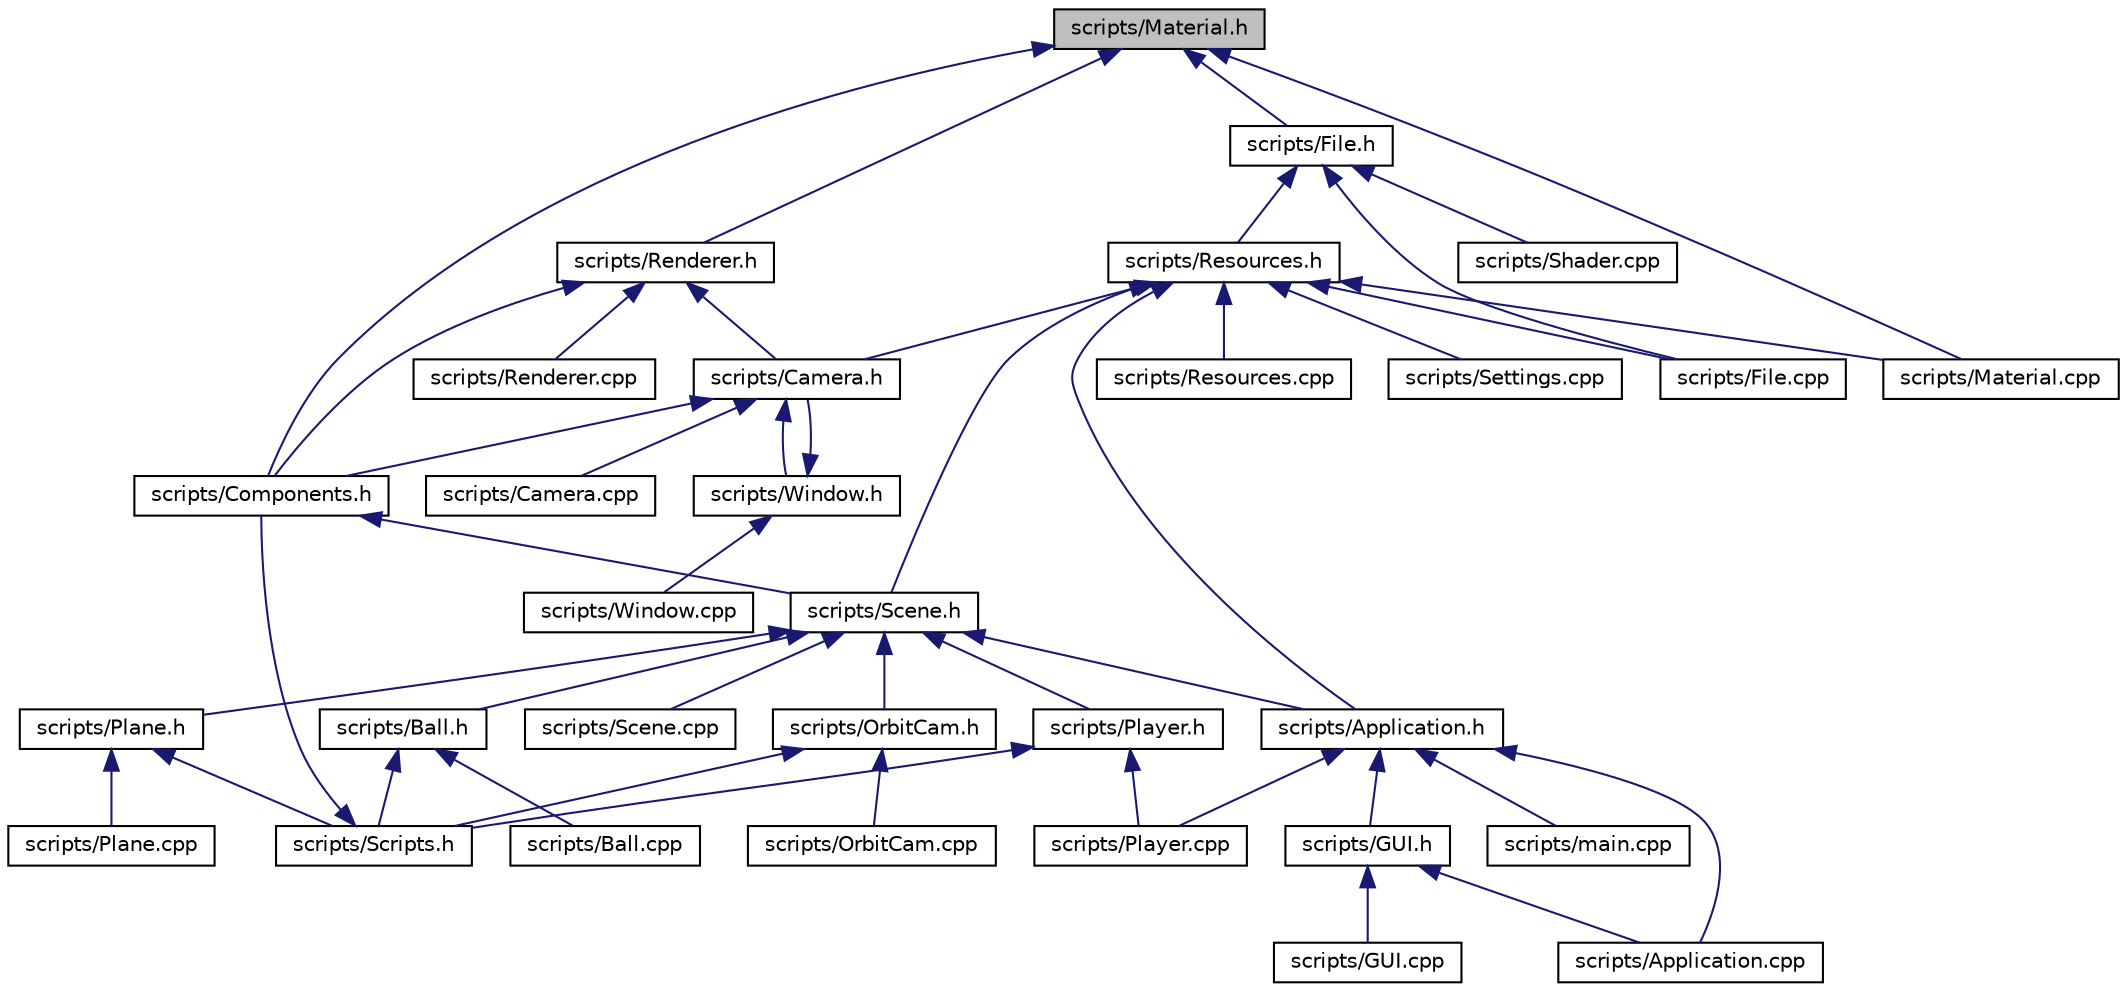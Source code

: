 digraph "scripts/Material.h"
{
 // LATEX_PDF_SIZE
  edge [fontname="Helvetica",fontsize="10",labelfontname="Helvetica",labelfontsize="10"];
  node [fontname="Helvetica",fontsize="10",shape=record];
  Node1 [label="scripts/Material.h",height=0.2,width=0.4,color="black", fillcolor="grey75", style="filled", fontcolor="black",tooltip=" "];
  Node1 -> Node2 [dir="back",color="midnightblue",fontsize="10",style="solid"];
  Node2 [label="scripts/Components.h",height=0.2,width=0.4,color="black", fillcolor="white", style="filled",URL="$_components_8h.html",tooltip=" "];
  Node2 -> Node3 [dir="back",color="midnightblue",fontsize="10",style="solid"];
  Node3 [label="scripts/Scene.h",height=0.2,width=0.4,color="black", fillcolor="white", style="filled",URL="$_scene_8h.html",tooltip=" "];
  Node3 -> Node4 [dir="back",color="midnightblue",fontsize="10",style="solid"];
  Node4 [label="scripts/Application.h",height=0.2,width=0.4,color="black", fillcolor="white", style="filled",URL="$_application_8h.html",tooltip=" "];
  Node4 -> Node5 [dir="back",color="midnightblue",fontsize="10",style="solid"];
  Node5 [label="scripts/Application.cpp",height=0.2,width=0.4,color="black", fillcolor="white", style="filled",URL="$_application_8cpp.html",tooltip=" "];
  Node4 -> Node6 [dir="back",color="midnightblue",fontsize="10",style="solid"];
  Node6 [label="scripts/GUI.h",height=0.2,width=0.4,color="black", fillcolor="white", style="filled",URL="$_g_u_i_8h.html",tooltip=" "];
  Node6 -> Node5 [dir="back",color="midnightblue",fontsize="10",style="solid"];
  Node6 -> Node7 [dir="back",color="midnightblue",fontsize="10",style="solid"];
  Node7 [label="scripts/GUI.cpp",height=0.2,width=0.4,color="black", fillcolor="white", style="filled",URL="$_g_u_i_8cpp.html",tooltip=" "];
  Node4 -> Node8 [dir="back",color="midnightblue",fontsize="10",style="solid"];
  Node8 [label="scripts/main.cpp",height=0.2,width=0.4,color="black", fillcolor="white", style="filled",URL="$main_8cpp.html",tooltip=" "];
  Node4 -> Node9 [dir="back",color="midnightblue",fontsize="10",style="solid"];
  Node9 [label="scripts/Player.cpp",height=0.2,width=0.4,color="black", fillcolor="white", style="filled",URL="$_player_8cpp.html",tooltip=" "];
  Node3 -> Node10 [dir="back",color="midnightblue",fontsize="10",style="solid"];
  Node10 [label="scripts/Ball.h",height=0.2,width=0.4,color="black", fillcolor="white", style="filled",URL="$_ball_8h.html",tooltip=" "];
  Node10 -> Node11 [dir="back",color="midnightblue",fontsize="10",style="solid"];
  Node11 [label="scripts/Ball.cpp",height=0.2,width=0.4,color="black", fillcolor="white", style="filled",URL="$_ball_8cpp.html",tooltip=" "];
  Node10 -> Node12 [dir="back",color="midnightblue",fontsize="10",style="solid"];
  Node12 [label="scripts/Scripts.h",height=0.2,width=0.4,color="black", fillcolor="white", style="filled",URL="$_scripts_8h.html",tooltip=" "];
  Node12 -> Node2 [dir="back",color="midnightblue",fontsize="10",style="solid"];
  Node3 -> Node13 [dir="back",color="midnightblue",fontsize="10",style="solid"];
  Node13 [label="scripts/OrbitCam.h",height=0.2,width=0.4,color="black", fillcolor="white", style="filled",URL="$_orbit_cam_8h.html",tooltip=" "];
  Node13 -> Node14 [dir="back",color="midnightblue",fontsize="10",style="solid"];
  Node14 [label="scripts/OrbitCam.cpp",height=0.2,width=0.4,color="black", fillcolor="white", style="filled",URL="$_orbit_cam_8cpp.html",tooltip=" "];
  Node13 -> Node12 [dir="back",color="midnightblue",fontsize="10",style="solid"];
  Node3 -> Node15 [dir="back",color="midnightblue",fontsize="10",style="solid"];
  Node15 [label="scripts/Plane.h",height=0.2,width=0.4,color="black", fillcolor="white", style="filled",URL="$_plane_8h.html",tooltip=" "];
  Node15 -> Node16 [dir="back",color="midnightblue",fontsize="10",style="solid"];
  Node16 [label="scripts/Plane.cpp",height=0.2,width=0.4,color="black", fillcolor="white", style="filled",URL="$_plane_8cpp.html",tooltip=" "];
  Node15 -> Node12 [dir="back",color="midnightblue",fontsize="10",style="solid"];
  Node3 -> Node17 [dir="back",color="midnightblue",fontsize="10",style="solid"];
  Node17 [label="scripts/Player.h",height=0.2,width=0.4,color="black", fillcolor="white", style="filled",URL="$_player_8h.html",tooltip=" "];
  Node17 -> Node9 [dir="back",color="midnightblue",fontsize="10",style="solid"];
  Node17 -> Node12 [dir="back",color="midnightblue",fontsize="10",style="solid"];
  Node3 -> Node18 [dir="back",color="midnightblue",fontsize="10",style="solid"];
  Node18 [label="scripts/Scene.cpp",height=0.2,width=0.4,color="black", fillcolor="white", style="filled",URL="$_scene_8cpp.html",tooltip=" "];
  Node1 -> Node19 [dir="back",color="midnightblue",fontsize="10",style="solid"];
  Node19 [label="scripts/File.h",height=0.2,width=0.4,color="black", fillcolor="white", style="filled",URL="$_file_8h.html",tooltip=" "];
  Node19 -> Node20 [dir="back",color="midnightblue",fontsize="10",style="solid"];
  Node20 [label="scripts/File.cpp",height=0.2,width=0.4,color="black", fillcolor="white", style="filled",URL="$_file_8cpp.html",tooltip=" "];
  Node19 -> Node21 [dir="back",color="midnightblue",fontsize="10",style="solid"];
  Node21 [label="scripts/Resources.h",height=0.2,width=0.4,color="black", fillcolor="white", style="filled",URL="$_resources_8h.html",tooltip=" "];
  Node21 -> Node4 [dir="back",color="midnightblue",fontsize="10",style="solid"];
  Node21 -> Node22 [dir="back",color="midnightblue",fontsize="10",style="solid"];
  Node22 [label="scripts/Camera.h",height=0.2,width=0.4,color="black", fillcolor="white", style="filled",URL="$_camera_8h.html",tooltip=" "];
  Node22 -> Node23 [dir="back",color="midnightblue",fontsize="10",style="solid"];
  Node23 [label="scripts/Camera.cpp",height=0.2,width=0.4,color="black", fillcolor="white", style="filled",URL="$_camera_8cpp.html",tooltip=" "];
  Node22 -> Node2 [dir="back",color="midnightblue",fontsize="10",style="solid"];
  Node22 -> Node24 [dir="back",color="midnightblue",fontsize="10",style="solid"];
  Node24 [label="scripts/Window.h",height=0.2,width=0.4,color="black", fillcolor="white", style="filled",URL="$_window_8h.html",tooltip=" "];
  Node24 -> Node22 [dir="back",color="midnightblue",fontsize="10",style="solid"];
  Node24 -> Node25 [dir="back",color="midnightblue",fontsize="10",style="solid"];
  Node25 [label="scripts/Window.cpp",height=0.2,width=0.4,color="black", fillcolor="white", style="filled",URL="$_window_8cpp.html",tooltip=" "];
  Node21 -> Node20 [dir="back",color="midnightblue",fontsize="10",style="solid"];
  Node21 -> Node26 [dir="back",color="midnightblue",fontsize="10",style="solid"];
  Node26 [label="scripts/Material.cpp",height=0.2,width=0.4,color="black", fillcolor="white", style="filled",URL="$_material_8cpp.html",tooltip=" "];
  Node21 -> Node27 [dir="back",color="midnightblue",fontsize="10",style="solid"];
  Node27 [label="scripts/Resources.cpp",height=0.2,width=0.4,color="black", fillcolor="white", style="filled",URL="$_resources_8cpp.html",tooltip=" "];
  Node21 -> Node3 [dir="back",color="midnightblue",fontsize="10",style="solid"];
  Node21 -> Node28 [dir="back",color="midnightblue",fontsize="10",style="solid"];
  Node28 [label="scripts/Settings.cpp",height=0.2,width=0.4,color="black", fillcolor="white", style="filled",URL="$_settings_8cpp.html",tooltip=" "];
  Node19 -> Node29 [dir="back",color="midnightblue",fontsize="10",style="solid"];
  Node29 [label="scripts/Shader.cpp",height=0.2,width=0.4,color="black", fillcolor="white", style="filled",URL="$_shader_8cpp.html",tooltip=" "];
  Node1 -> Node26 [dir="back",color="midnightblue",fontsize="10",style="solid"];
  Node1 -> Node30 [dir="back",color="midnightblue",fontsize="10",style="solid"];
  Node30 [label="scripts/Renderer.h",height=0.2,width=0.4,color="black", fillcolor="white", style="filled",URL="$_renderer_8h.html",tooltip=" "];
  Node30 -> Node22 [dir="back",color="midnightblue",fontsize="10",style="solid"];
  Node30 -> Node2 [dir="back",color="midnightblue",fontsize="10",style="solid"];
  Node30 -> Node31 [dir="back",color="midnightblue",fontsize="10",style="solid"];
  Node31 [label="scripts/Renderer.cpp",height=0.2,width=0.4,color="black", fillcolor="white", style="filled",URL="$_renderer_8cpp.html",tooltip=" "];
}
